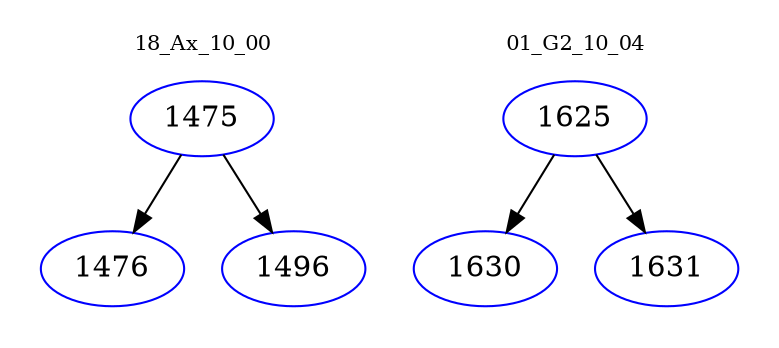 digraph{
subgraph cluster_0 {
color = white
label = "18_Ax_10_00";
fontsize=10;
T0_1475 [label="1475", color="blue"]
T0_1475 -> T0_1476 [color="black"]
T0_1476 [label="1476", color="blue"]
T0_1475 -> T0_1496 [color="black"]
T0_1496 [label="1496", color="blue"]
}
subgraph cluster_1 {
color = white
label = "01_G2_10_04";
fontsize=10;
T1_1625 [label="1625", color="blue"]
T1_1625 -> T1_1630 [color="black"]
T1_1630 [label="1630", color="blue"]
T1_1625 -> T1_1631 [color="black"]
T1_1631 [label="1631", color="blue"]
}
}
